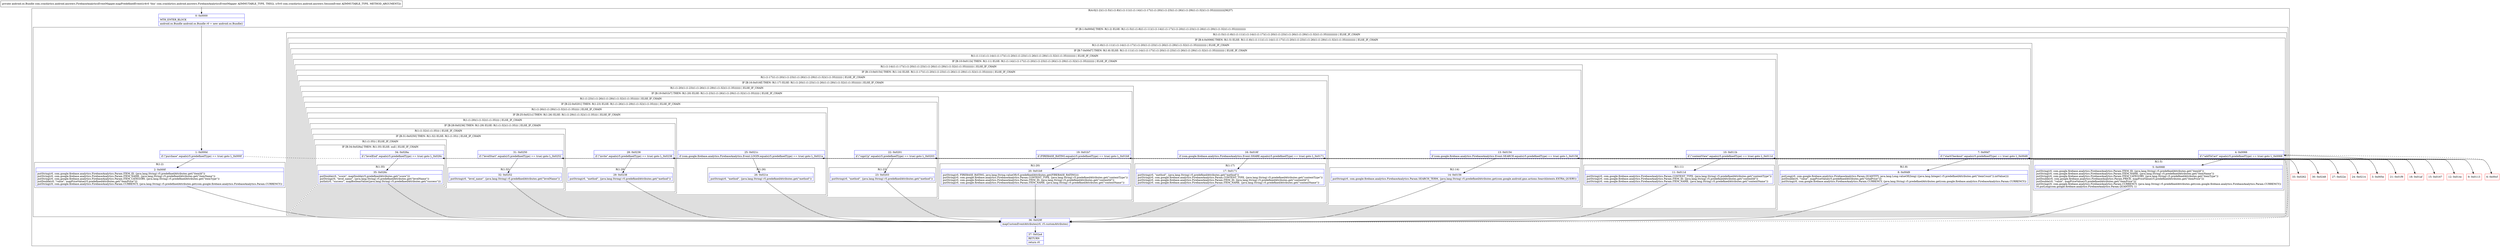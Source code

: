 digraph "CFG forcom.crashlytics.android.answers.FirebaseAnalyticsEventMapper.mapPredefinedEvent(Lcom\/crashlytics\/android\/answers\/SessionEvent;)Landroid\/os\/Bundle;" {
subgraph cluster_Region_2053841398 {
label = "R(4:0|(1:2)(1:(1:5)(1:(1:8)(1:(1:11)(1:(1:14)(1:(1:17)(1:(1:20)(1:(1:23)(1:(1:26)(1:(1:29)(1:(1:32)(1:(1:35))))))))))))|36|37)";
node [shape=record,color=blue];
Node_0 [shape=record,label="{0\:\ 0x0000|MTH_ENTER_BLOCK\l|android.os.Bundle android.os.Bundle r0 = new android.os.Bundle()\l}"];
subgraph cluster_IfRegion_532349621 {
label = "IF [B:1:0x000d] THEN: R(1:2) ELSE: R(1:(1:5)(1:(1:8)(1:(1:11)(1:(1:14)(1:(1:17)(1:(1:20)(1:(1:23)(1:(1:26)(1:(1:29)(1:(1:32)(1:(1:35))))))))))))";
node [shape=record,color=blue];
Node_1 [shape=record,label="{1\:\ 0x000d|if (\"purchase\".equals(r5.predefinedType) == true) goto L_0x000f\l}"];
subgraph cluster_Region_1474072371 {
label = "R(1:2)";
node [shape=record,color=blue];
Node_2 [shape=record,label="{2\:\ 0x000f|putString(r0, com.google.firebase.analytics.FirebaseAnalytics.Param.ITEM_ID, (java.lang.String) r5.predefinedAttributes.get(\"itemId\"))\lputString(r0, com.google.firebase.analytics.FirebaseAnalytics.Param.ITEM_NAME, (java.lang.String) r5.predefinedAttributes.get(\"itemName\"))\lputString(r0, com.google.firebase.analytics.FirebaseAnalytics.Param.ITEM_CATEGORY, (java.lang.String) r5.predefinedAttributes.get(\"itemType\"))\lputDouble(r0, \"value\", mapPriceValue(r5.predefinedAttributes.get(\"itemPrice\")))\lputString(r0, com.google.firebase.analytics.FirebaseAnalytics.Param.CURRENCY, (java.lang.String) r5.predefinedAttributes.get(com.google.firebase.analytics.FirebaseAnalytics.Param.CURRENCY))\l}"];
}
subgraph cluster_Region_1382026423 {
label = "R(1:(1:5)(1:(1:8)(1:(1:11)(1:(1:14)(1:(1:17)(1:(1:20)(1:(1:23)(1:(1:26)(1:(1:29)(1:(1:32)(1:(1:35)))))))))))) | ELSE_IF_CHAIN\l";
node [shape=record,color=blue];
subgraph cluster_IfRegion_335507122 {
label = "IF [B:4:0x0066] THEN: R(1:5) ELSE: R(1:(1:8)(1:(1:11)(1:(1:14)(1:(1:17)(1:(1:20)(1:(1:23)(1:(1:26)(1:(1:29)(1:(1:32)(1:(1:35))))))))))) | ELSE_IF_CHAIN\l";
node [shape=record,color=blue];
Node_4 [shape=record,label="{4\:\ 0x0066|if (\"addToCart\".equals(r5.predefinedType) == true) goto L_0x0068\l}"];
subgraph cluster_Region_146499894 {
label = "R(1:5)";
node [shape=record,color=blue];
Node_5 [shape=record,label="{5\:\ 0x0068|putString(r0, com.google.firebase.analytics.FirebaseAnalytics.Param.ITEM_ID, (java.lang.String) r5.predefinedAttributes.get(\"itemId\"))\lputString(r0, com.google.firebase.analytics.FirebaseAnalytics.Param.ITEM_NAME, (java.lang.String) r5.predefinedAttributes.get(\"itemName\"))\lputString(r0, com.google.firebase.analytics.FirebaseAnalytics.Param.ITEM_CATEGORY, (java.lang.String) r5.predefinedAttributes.get(\"itemType\"))\lputDouble(r0, com.google.firebase.analytics.FirebaseAnalytics.Param.PRICE, mapPriceValue(r5.predefinedAttributes.get(\"itemPrice\")))\lputDouble(r0, \"value\", mapPriceValue(r5.predefinedAttributes.get(\"itemPrice\")))\lputString(r0, com.google.firebase.analytics.FirebaseAnalytics.Param.CURRENCY, (java.lang.String) r5.predefinedAttributes.get(com.google.firebase.analytics.FirebaseAnalytics.Param.CURRENCY))\lr0.putLong(com.google.firebase.analytics.FirebaseAnalytics.Param.QUANTITY, 1)\l}"];
}
subgraph cluster_Region_73897364 {
label = "R(1:(1:8)(1:(1:11)(1:(1:14)(1:(1:17)(1:(1:20)(1:(1:23)(1:(1:26)(1:(1:29)(1:(1:32)(1:(1:35))))))))))) | ELSE_IF_CHAIN\l";
node [shape=record,color=blue];
subgraph cluster_IfRegion_1125028103 {
label = "IF [B:7:0x00d7] THEN: R(1:8) ELSE: R(1:(1:11)(1:(1:14)(1:(1:17)(1:(1:20)(1:(1:23)(1:(1:26)(1:(1:29)(1:(1:32)(1:(1:35)))))))))) | ELSE_IF_CHAIN\l";
node [shape=record,color=blue];
Node_7 [shape=record,label="{7\:\ 0x00d7|if (\"startCheckout\".equals(r5.predefinedType) == true) goto L_0x00d9\l}"];
subgraph cluster_Region_261469587 {
label = "R(1:8)";
node [shape=record,color=blue];
Node_8 [shape=record,label="{8\:\ 0x00d9|putLong(r0, com.google.firebase.analytics.FirebaseAnalytics.Param.QUANTITY, java.lang.Long.valueOf((long) ((java.lang.Integer) r5.predefinedAttributes.get(\"itemCount\")).intValue()))\lputDouble(r0, \"value\", mapPriceValue(r5.predefinedAttributes.get(\"totalPrice\")))\lputString(r0, com.google.firebase.analytics.FirebaseAnalytics.Param.CURRENCY, (java.lang.String) r5.predefinedAttributes.get(com.google.firebase.analytics.FirebaseAnalytics.Param.CURRENCY))\l}"];
}
subgraph cluster_Region_291059813 {
label = "R(1:(1:11)(1:(1:14)(1:(1:17)(1:(1:20)(1:(1:23)(1:(1:26)(1:(1:29)(1:(1:32)(1:(1:35)))))))))) | ELSE_IF_CHAIN\l";
node [shape=record,color=blue];
subgraph cluster_IfRegion_2042322434 {
label = "IF [B:10:0x011b] THEN: R(1:11) ELSE: R(1:(1:14)(1:(1:17)(1:(1:20)(1:(1:23)(1:(1:26)(1:(1:29)(1:(1:32)(1:(1:35))))))))) | ELSE_IF_CHAIN\l";
node [shape=record,color=blue];
Node_10 [shape=record,label="{10\:\ 0x011b|if (\"contentView\".equals(r5.predefinedType) == true) goto L_0x011d\l}"];
subgraph cluster_Region_751976710 {
label = "R(1:11)";
node [shape=record,color=blue];
Node_11 [shape=record,label="{11\:\ 0x011d|putString(r0, com.google.firebase.analytics.FirebaseAnalytics.Param.CONTENT_TYPE, (java.lang.String) r5.predefinedAttributes.get(\"contentType\"))\lputString(r0, com.google.firebase.analytics.FirebaseAnalytics.Param.ITEM_ID, (java.lang.String) r5.predefinedAttributes.get(\"contentId\"))\lputString(r0, com.google.firebase.analytics.FirebaseAnalytics.Param.ITEM_NAME, (java.lang.String) r5.predefinedAttributes.get(\"contentName\"))\l}"];
}
subgraph cluster_Region_1095286676 {
label = "R(1:(1:14)(1:(1:17)(1:(1:20)(1:(1:23)(1:(1:26)(1:(1:29)(1:(1:32)(1:(1:35))))))))) | ELSE_IF_CHAIN\l";
node [shape=record,color=blue];
subgraph cluster_IfRegion_1987676179 {
label = "IF [B:13:0x0154] THEN: R(1:14) ELSE: R(1:(1:17)(1:(1:20)(1:(1:23)(1:(1:26)(1:(1:29)(1:(1:32)(1:(1:35)))))))) | ELSE_IF_CHAIN\l";
node [shape=record,color=blue];
Node_13 [shape=record,label="{13\:\ 0x0154|if (com.google.firebase.analytics.FirebaseAnalytics.Event.SEARCH.equals(r5.predefinedType) == true) goto L_0x0156\l}"];
subgraph cluster_Region_524613304 {
label = "R(1:14)";
node [shape=record,color=blue];
Node_14 [shape=record,label="{14\:\ 0x0156|putString(r0, com.google.firebase.analytics.FirebaseAnalytics.Param.SEARCH_TERM, (java.lang.String) r5.predefinedAttributes.get(com.google.android.gms.actions.SearchIntents.EXTRA_QUERY))\l}"];
}
subgraph cluster_Region_784010409 {
label = "R(1:(1:17)(1:(1:20)(1:(1:23)(1:(1:26)(1:(1:29)(1:(1:32)(1:(1:35)))))))) | ELSE_IF_CHAIN\l";
node [shape=record,color=blue];
subgraph cluster_IfRegion_231935026 {
label = "IF [B:16:0x016f] THEN: R(1:17) ELSE: R(1:(1:20)(1:(1:23)(1:(1:26)(1:(1:29)(1:(1:32)(1:(1:35))))))) | ELSE_IF_CHAIN\l";
node [shape=record,color=blue];
Node_16 [shape=record,label="{16\:\ 0x016f|if (com.google.firebase.analytics.FirebaseAnalytics.Event.SHARE.equals(r5.predefinedType) == true) goto L_0x0171\l}"];
subgraph cluster_Region_1281744575 {
label = "R(1:17)";
node [shape=record,color=blue];
Node_17 [shape=record,label="{17\:\ 0x0171|putString(r0, \"method\", (java.lang.String) r5.predefinedAttributes.get(\"method\"))\lputString(r0, com.google.firebase.analytics.FirebaseAnalytics.Param.CONTENT_TYPE, (java.lang.String) r5.predefinedAttributes.get(\"contentType\"))\lputString(r0, com.google.firebase.analytics.FirebaseAnalytics.Param.ITEM_ID, (java.lang.String) r5.predefinedAttributes.get(\"contentId\"))\lputString(r0, com.google.firebase.analytics.FirebaseAnalytics.Param.ITEM_NAME, (java.lang.String) r5.predefinedAttributes.get(\"contentName\"))\l}"];
}
subgraph cluster_Region_165914115 {
label = "R(1:(1:20)(1:(1:23)(1:(1:26)(1:(1:29)(1:(1:32)(1:(1:35))))))) | ELSE_IF_CHAIN\l";
node [shape=record,color=blue];
subgraph cluster_IfRegion_861969980 {
label = "IF [B:19:0x01b7] THEN: R(1:20) ELSE: R(1:(1:23)(1:(1:26)(1:(1:29)(1:(1:32)(1:(1:35)))))) | ELSE_IF_CHAIN\l";
node [shape=record,color=blue];
Node_19 [shape=record,label="{19\:\ 0x01b7|if (FIREBASE_RATING.equals(r5.predefinedType) == true) goto L_0x01b9\l}"];
subgraph cluster_Region_1862194061 {
label = "R(1:20)";
node [shape=record,color=blue];
Node_20 [shape=record,label="{20\:\ 0x01b9|putString(r0, FIREBASE_RATING, java.lang.String.valueOf(r5.predefinedAttributes.get(FIREBASE_RATING)))\lputString(r0, com.google.firebase.analytics.FirebaseAnalytics.Param.CONTENT_TYPE, (java.lang.String) r5.predefinedAttributes.get(\"contentType\"))\lputString(r0, com.google.firebase.analytics.FirebaseAnalytics.Param.ITEM_ID, (java.lang.String) r5.predefinedAttributes.get(\"contentId\"))\lputString(r0, com.google.firebase.analytics.FirebaseAnalytics.Param.ITEM_NAME, (java.lang.String) r5.predefinedAttributes.get(\"contentName\"))\l}"];
}
subgraph cluster_Region_1162347197 {
label = "R(1:(1:23)(1:(1:26)(1:(1:29)(1:(1:32)(1:(1:35)))))) | ELSE_IF_CHAIN\l";
node [shape=record,color=blue];
subgraph cluster_IfRegion_1349465274 {
label = "IF [B:22:0x0201] THEN: R(1:23) ELSE: R(1:(1:26)(1:(1:29)(1:(1:32)(1:(1:35))))) | ELSE_IF_CHAIN\l";
node [shape=record,color=blue];
Node_22 [shape=record,label="{22\:\ 0x0201|if (\"signUp\".equals(r5.predefinedType) == true) goto L_0x0203\l}"];
subgraph cluster_Region_1352299813 {
label = "R(1:23)";
node [shape=record,color=blue];
Node_23 [shape=record,label="{23\:\ 0x0203|putString(r0, \"method\", (java.lang.String) r5.predefinedAttributes.get(\"method\"))\l}"];
}
subgraph cluster_Region_1143493386 {
label = "R(1:(1:26)(1:(1:29)(1:(1:32)(1:(1:35))))) | ELSE_IF_CHAIN\l";
node [shape=record,color=blue];
subgraph cluster_IfRegion_1938728141 {
label = "IF [B:25:0x021c] THEN: R(1:26) ELSE: R(1:(1:29)(1:(1:32)(1:(1:35)))) | ELSE_IF_CHAIN\l";
node [shape=record,color=blue];
Node_25 [shape=record,label="{25\:\ 0x021c|if (com.google.firebase.analytics.FirebaseAnalytics.Event.LOGIN.equals(r5.predefinedType) == true) goto L_0x021e\l}"];
subgraph cluster_Region_1750313144 {
label = "R(1:26)";
node [shape=record,color=blue];
Node_26 [shape=record,label="{26\:\ 0x021e|putString(r0, \"method\", (java.lang.String) r5.predefinedAttributes.get(\"method\"))\l}"];
}
subgraph cluster_Region_1985351147 {
label = "R(1:(1:29)(1:(1:32)(1:(1:35)))) | ELSE_IF_CHAIN\l";
node [shape=record,color=blue];
subgraph cluster_IfRegion_1605709183 {
label = "IF [B:28:0x0236] THEN: R(1:29) ELSE: R(1:(1:32)(1:(1:35))) | ELSE_IF_CHAIN\l";
node [shape=record,color=blue];
Node_28 [shape=record,label="{28\:\ 0x0236|if (\"invite\".equals(r5.predefinedType) == true) goto L_0x0238\l}"];
subgraph cluster_Region_169935659 {
label = "R(1:29)";
node [shape=record,color=blue];
Node_29 [shape=record,label="{29\:\ 0x0238|putString(r0, \"method\", (java.lang.String) r5.predefinedAttributes.get(\"method\"))\l}"];
}
subgraph cluster_Region_1501795712 {
label = "R(1:(1:32)(1:(1:35))) | ELSE_IF_CHAIN\l";
node [shape=record,color=blue];
subgraph cluster_IfRegion_1605233329 {
label = "IF [B:31:0x0250] THEN: R(1:32) ELSE: R(1:(1:35)) | ELSE_IF_CHAIN\l";
node [shape=record,color=blue];
Node_31 [shape=record,label="{31\:\ 0x0250|if (\"levelStart\".equals(r5.predefinedType) == true) goto L_0x0252\l}"];
subgraph cluster_Region_316398425 {
label = "R(1:32)";
node [shape=record,color=blue];
Node_32 [shape=record,label="{32\:\ 0x0252|putString(r0, \"level_name\", (java.lang.String) r5.predefinedAttributes.get(\"levelName\"))\l}"];
}
subgraph cluster_Region_424840698 {
label = "R(1:(1:35)) | ELSE_IF_CHAIN\l";
node [shape=record,color=blue];
subgraph cluster_IfRegion_1870304634 {
label = "IF [B:34:0x026a] THEN: R(1:35) ELSE: null | ELSE_IF_CHAIN\l";
node [shape=record,color=blue];
Node_34 [shape=record,label="{34\:\ 0x026a|if (\"levelEnd\".equals(r5.predefinedType) == true) goto L_0x026c\l}"];
subgraph cluster_Region_300656506 {
label = "R(1:35)";
node [shape=record,color=blue];
Node_35 [shape=record,label="{35\:\ 0x026c|putDouble(r0, \"score\", mapDouble(r5.predefinedAttributes.get(\"score\")))\lputString(r0, \"level_name\", (java.lang.String) r5.predefinedAttributes.get(\"levelName\"))\lputInt(r0, \"success\", mapBooleanValue((java.lang.String) r5.predefinedAttributes.get(\"success\")))\l}"];
}
}
}
}
}
}
}
}
}
}
}
}
}
}
}
}
}
}
}
}
}
}
}
}
Node_36 [shape=record,label="{36\:\ 0x029f|mapCustomEventAttributes(r0, r5.customAttributes)\l}"];
Node_37 [shape=record,label="{37\:\ 0x02a4|RETURN\l|return r0\l}"];
}
Node_3 [shape=record,color=red,label="{3\:\ 0x005e}"];
Node_6 [shape=record,color=red,label="{6\:\ 0x00cf}"];
Node_9 [shape=record,color=red,label="{9\:\ 0x0113}"];
Node_12 [shape=record,color=red,label="{12\:\ 0x014c}"];
Node_15 [shape=record,color=red,label="{15\:\ 0x0167}"];
Node_18 [shape=record,color=red,label="{18\:\ 0x01af}"];
Node_21 [shape=record,color=red,label="{21\:\ 0x01f9}"];
Node_24 [shape=record,color=red,label="{24\:\ 0x0214}"];
Node_27 [shape=record,color=red,label="{27\:\ 0x022e}"];
Node_30 [shape=record,color=red,label="{30\:\ 0x0248}"];
Node_33 [shape=record,color=red,label="{33\:\ 0x0262}"];
MethodNode[shape=record,label="{private android.os.Bundle com.crashlytics.android.answers.FirebaseAnalyticsEventMapper.mapPredefinedEvent((r4v0 'this' com.crashlytics.android.answers.FirebaseAnalyticsEventMapper A[IMMUTABLE_TYPE, THIS]), (r5v0 com.crashlytics.android.answers.SessionEvent A[IMMUTABLE_TYPE, METHOD_ARGUMENT])) }"];
MethodNode -> Node_0;
Node_0 -> Node_1;
Node_1 -> Node_2;
Node_1 -> Node_3[style=dashed];
Node_2 -> Node_36;
Node_4 -> Node_5;
Node_4 -> Node_6[style=dashed];
Node_5 -> Node_36;
Node_7 -> Node_8;
Node_7 -> Node_9[style=dashed];
Node_8 -> Node_36;
Node_10 -> Node_11;
Node_10 -> Node_12[style=dashed];
Node_11 -> Node_36;
Node_13 -> Node_14;
Node_13 -> Node_15[style=dashed];
Node_14 -> Node_36;
Node_16 -> Node_17;
Node_16 -> Node_18[style=dashed];
Node_17 -> Node_36;
Node_19 -> Node_20;
Node_19 -> Node_21[style=dashed];
Node_20 -> Node_36;
Node_22 -> Node_23;
Node_22 -> Node_24[style=dashed];
Node_23 -> Node_36;
Node_25 -> Node_26;
Node_25 -> Node_27[style=dashed];
Node_26 -> Node_36;
Node_28 -> Node_29;
Node_28 -> Node_30[style=dashed];
Node_29 -> Node_36;
Node_31 -> Node_32;
Node_31 -> Node_33[style=dashed];
Node_32 -> Node_36;
Node_34 -> Node_35;
Node_34 -> Node_36[style=dashed];
Node_35 -> Node_36;
Node_36 -> Node_37;
Node_3 -> Node_4;
Node_6 -> Node_7;
Node_9 -> Node_10;
Node_12 -> Node_13;
Node_15 -> Node_16;
Node_18 -> Node_19;
Node_21 -> Node_22;
Node_24 -> Node_25;
Node_27 -> Node_28;
Node_30 -> Node_31;
Node_33 -> Node_34;
}

